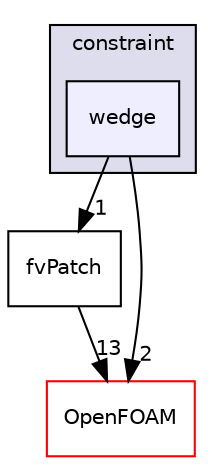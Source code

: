 digraph "src/finiteVolume/fvMesh/fvPatches/constraint/wedge" {
  bgcolor=transparent;
  compound=true
  node [ fontsize="10", fontname="Helvetica"];
  edge [ labelfontsize="10", labelfontname="Helvetica"];
  subgraph clusterdir_9b55a90ed6410b18bd357d7a8a7e772f {
    graph [ bgcolor="#ddddee", pencolor="black", label="constraint" fontname="Helvetica", fontsize="10", URL="dir_9b55a90ed6410b18bd357d7a8a7e772f.html"]
  dir_d73e1f534efc0231771275157557e041 [shape=box, label="wedge", style="filled", fillcolor="#eeeeff", pencolor="black", URL="dir_d73e1f534efc0231771275157557e041.html"];
  }
  dir_9aeac362c73ae2f52e334aea3c97600f [shape=box label="fvPatch" URL="dir_9aeac362c73ae2f52e334aea3c97600f.html"];
  dir_c5473ff19b20e6ec4dfe5c310b3778a8 [shape=box label="OpenFOAM" color="red" URL="dir_c5473ff19b20e6ec4dfe5c310b3778a8.html"];
  dir_9aeac362c73ae2f52e334aea3c97600f->dir_c5473ff19b20e6ec4dfe5c310b3778a8 [headlabel="13", labeldistance=1.5 headhref="dir_001158_001896.html"];
  dir_d73e1f534efc0231771275157557e041->dir_9aeac362c73ae2f52e334aea3c97600f [headlabel="1", labeldistance=1.5 headhref="dir_001153_001158.html"];
  dir_d73e1f534efc0231771275157557e041->dir_c5473ff19b20e6ec4dfe5c310b3778a8 [headlabel="2", labeldistance=1.5 headhref="dir_001153_001896.html"];
}
